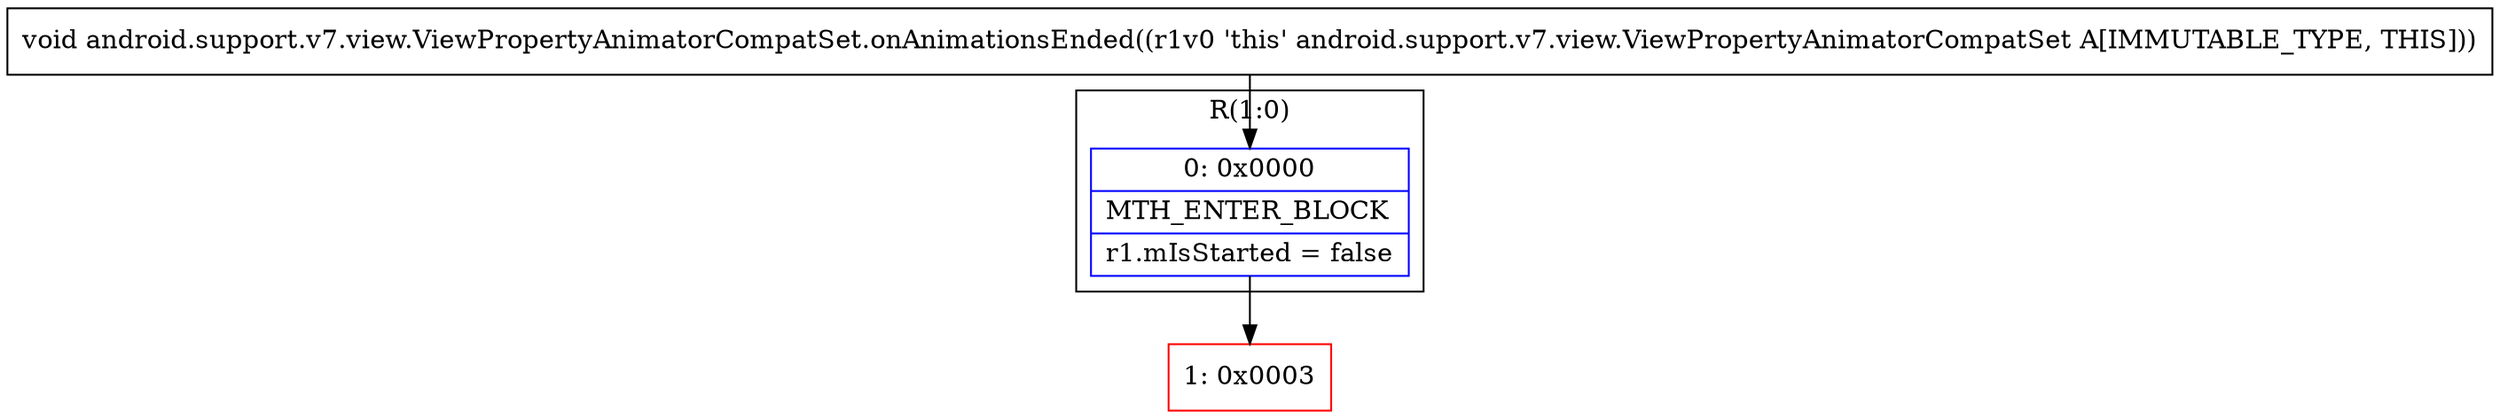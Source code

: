 digraph "CFG forandroid.support.v7.view.ViewPropertyAnimatorCompatSet.onAnimationsEnded()V" {
subgraph cluster_Region_859297863 {
label = "R(1:0)";
node [shape=record,color=blue];
Node_0 [shape=record,label="{0\:\ 0x0000|MTH_ENTER_BLOCK\l|r1.mIsStarted = false\l}"];
}
Node_1 [shape=record,color=red,label="{1\:\ 0x0003}"];
MethodNode[shape=record,label="{void android.support.v7.view.ViewPropertyAnimatorCompatSet.onAnimationsEnded((r1v0 'this' android.support.v7.view.ViewPropertyAnimatorCompatSet A[IMMUTABLE_TYPE, THIS])) }"];
MethodNode -> Node_0;
Node_0 -> Node_1;
}

